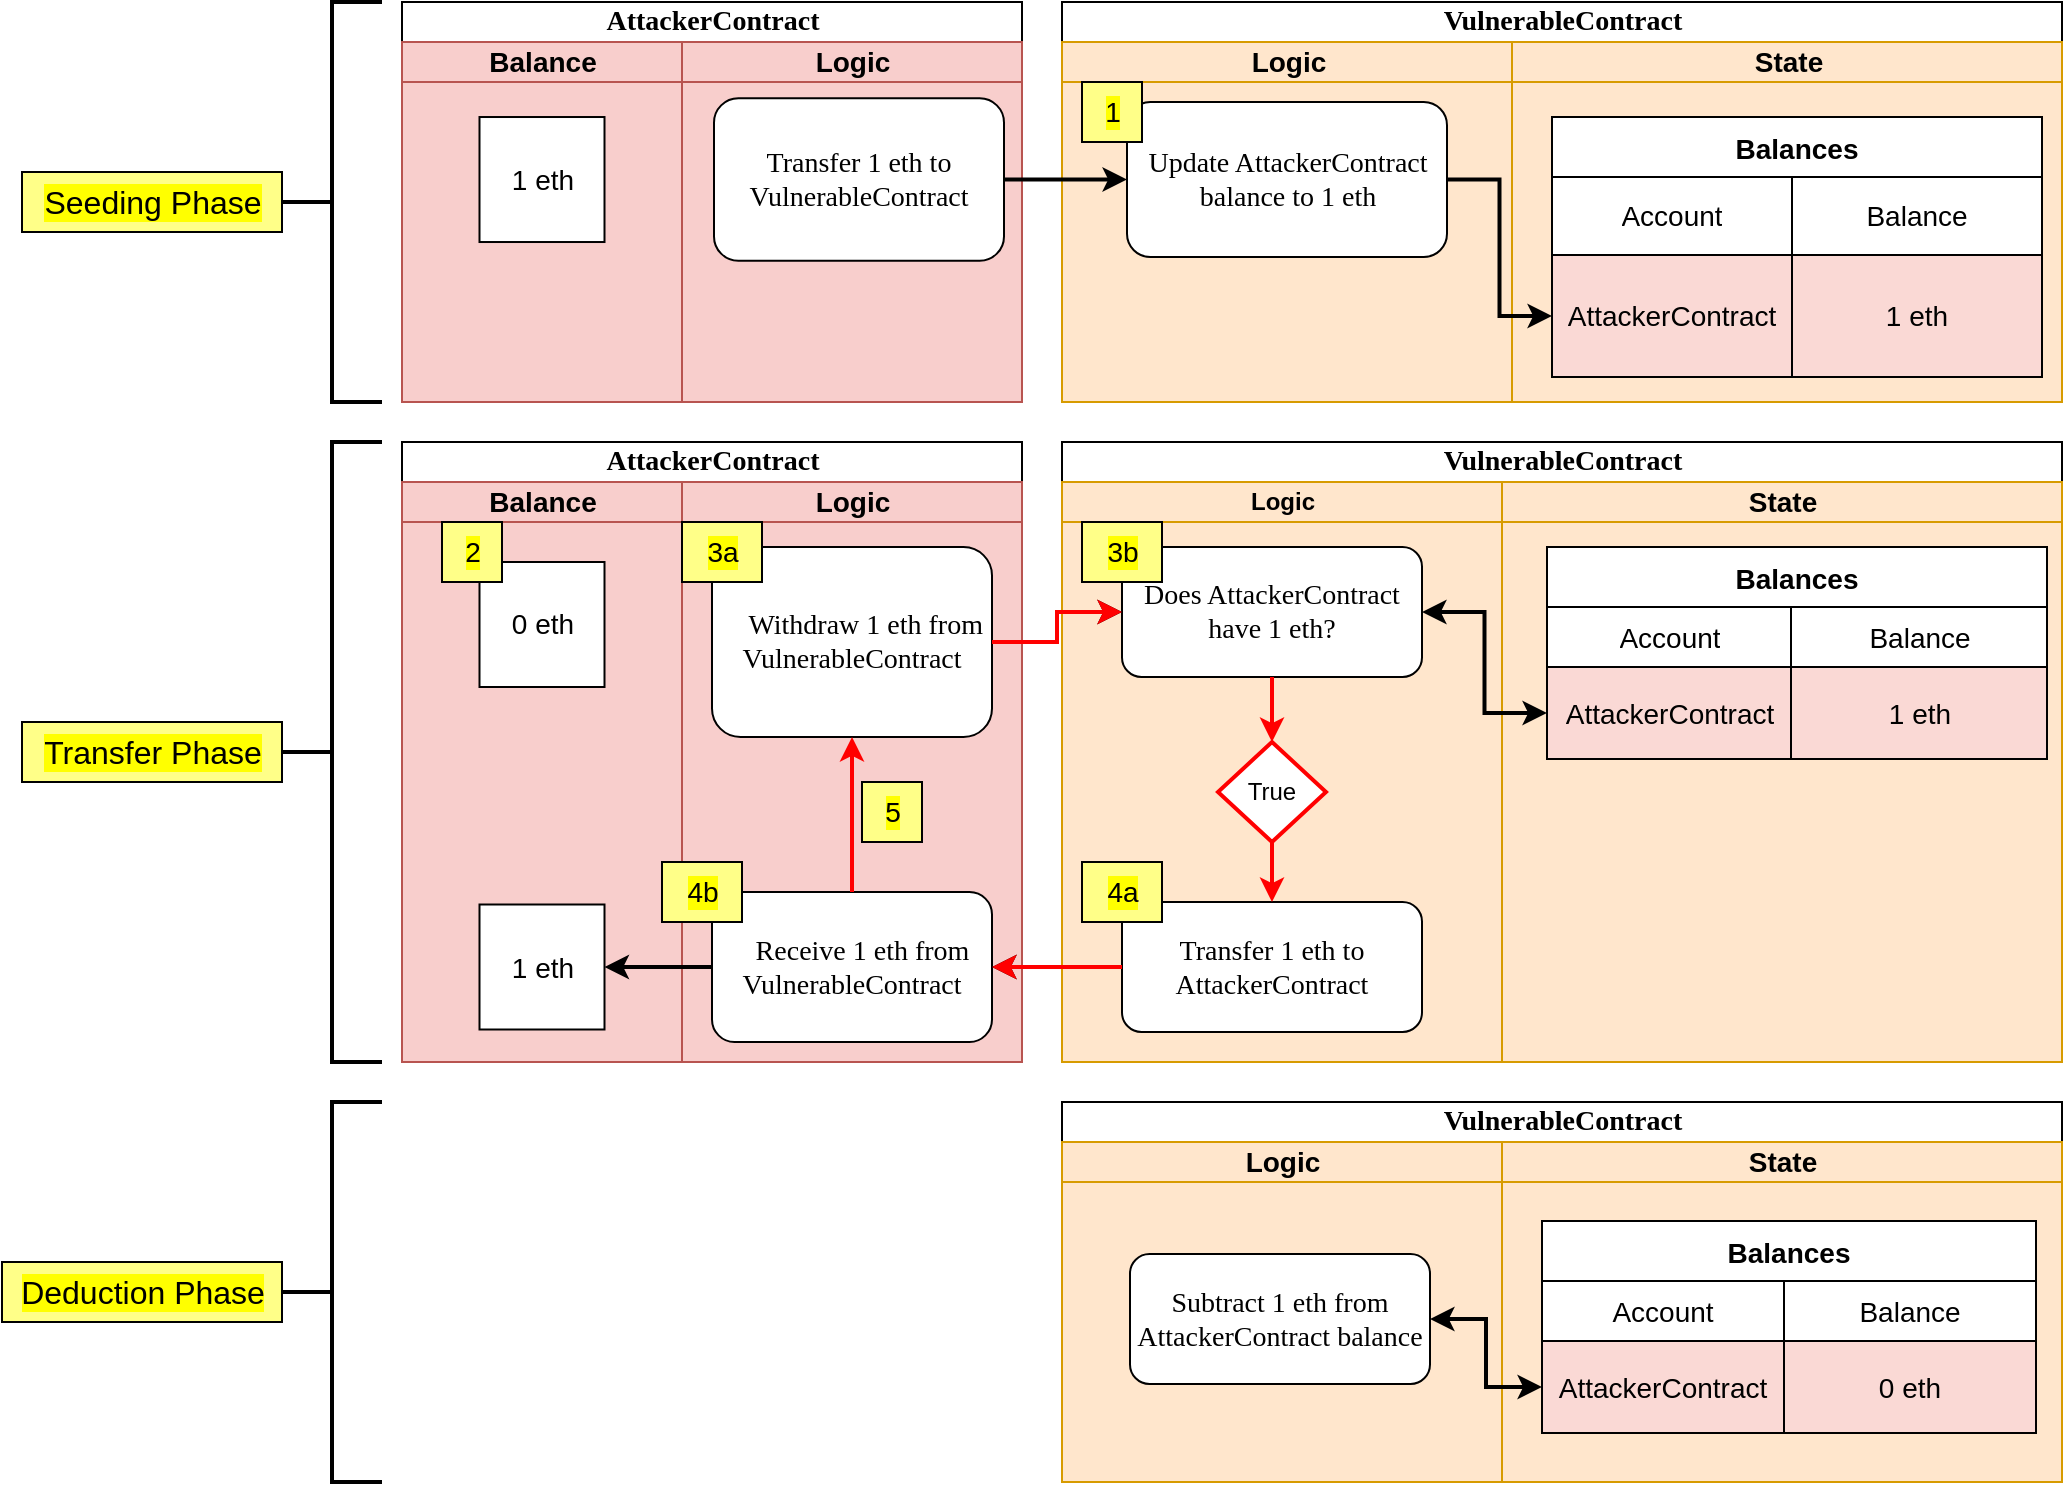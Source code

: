 <mxfile version="24.2.5" type="device">
  <diagram id="F1lny11qeg88ADVK70qy" name="Theory - 1">
    <mxGraphModel dx="1910" dy="732" grid="1" gridSize="10" guides="1" tooltips="1" connect="1" arrows="0" fold="1" page="1" pageScale="1" pageWidth="900" pageHeight="1600" math="0" shadow="0">
      <root>
        <mxCell id="0" />
        <object label="Base" id="1">
          <mxCell parent="0" />
        </object>
        <mxCell id="nzwxFwxQ3F7PPKd9Uy6t-1" value="&lt;font style=&quot;font-size: 14px;&quot;&gt;AttackerContract&lt;/font&gt;" style="swimlane;html=1;childLayout=stackLayout;startSize=20;rounded=0;shadow=0;labelBackgroundColor=none;strokeWidth=1;fontFamily=Verdana;fontSize=14;align=center;swimlaneFillColor=none;numbered=0;" parent="1" vertex="1">
          <mxGeometry x="-50" y="80" width="310" height="200" as="geometry">
            <mxRectangle x="20" y="20" width="60" height="20" as="alternateBounds" />
          </mxGeometry>
        </mxCell>
        <mxCell id="nzwxFwxQ3F7PPKd9Uy6t-16" style="edgeStyle=orthogonalEdgeStyle;rounded=1;html=1;labelBackgroundColor=none;startArrow=none;startFill=0;startSize=5;endArrow=classicThin;endFill=1;endSize=5;jettySize=auto;orthogonalLoop=1;strokeWidth=1;fontFamily=Verdana;fontSize=8" parent="nzwxFwxQ3F7PPKd9Uy6t-1" edge="1">
          <mxGeometry relative="1" as="geometry">
            <Array as="points">
              <mxPoint x="660" y="610" />
              <mxPoint x="660" y="550" />
              <mxPoint x="400" y="550" />
            </Array>
            <mxPoint x="690" y="610" as="sourcePoint" />
          </mxGeometry>
        </mxCell>
        <mxCell id="nzwxFwxQ3F7PPKd9Uy6t-17" style="edgeStyle=orthogonalEdgeStyle;rounded=1;html=1;labelBackgroundColor=none;startArrow=none;startFill=0;startSize=5;endArrow=classicThin;endFill=1;endSize=5;jettySize=auto;orthogonalLoop=1;strokeColor=#000000;strokeWidth=1;fontFamily=Verdana;fontSize=8;fontColor=#000000;" parent="nzwxFwxQ3F7PPKd9Uy6t-1" edge="1">
          <mxGeometry relative="1" as="geometry">
            <mxPoint x="690" y="610" as="sourcePoint" />
          </mxGeometry>
        </mxCell>
        <mxCell id="nzwxFwxQ3F7PPKd9Uy6t-19" style="edgeStyle=orthogonalEdgeStyle;rounded=1;html=1;labelBackgroundColor=none;startArrow=none;startFill=0;startSize=5;endArrow=classicThin;endFill=1;endSize=5;jettySize=auto;orthogonalLoop=1;strokeWidth=1;fontFamily=Verdana;fontSize=8" parent="nzwxFwxQ3F7PPKd9Uy6t-1" edge="1">
          <mxGeometry relative="1" as="geometry">
            <Array as="points">
              <mxPoint x="80" y="650" />
              <mxPoint x="490" y="650" />
              <mxPoint x="490" y="610" />
            </Array>
            <mxPoint x="530" y="610" as="targetPoint" />
          </mxGeometry>
        </mxCell>
        <mxCell id="nzwxFwxQ3F7PPKd9Uy6t-20" style="edgeStyle=orthogonalEdgeStyle;rounded=1;html=1;labelBackgroundColor=none;startArrow=none;startFill=0;startSize=5;endArrow=classicThin;endFill=1;endSize=5;jettySize=auto;orthogonalLoop=1;strokeWidth=1;fontFamily=Verdana;fontSize=8" parent="nzwxFwxQ3F7PPKd9Uy6t-1" edge="1">
          <mxGeometry relative="1" as="geometry">
            <mxPoint x="530" y="610" as="targetPoint" />
          </mxGeometry>
        </mxCell>
        <mxCell id="CfqDg3g44KLY0-B5oiju-57" value="Balance" style="swimlane;html=1;startSize=20;fillColor=#F8CECC;strokeColor=#b85450;fillStyle=solid;swimlaneFillColor=#F8CECC;numbered=0;fontSize=14;" parent="nzwxFwxQ3F7PPKd9Uy6t-1" vertex="1">
          <mxGeometry y="20" width="140" height="180" as="geometry" />
        </mxCell>
        <mxCell id="CfqDg3g44KLY0-B5oiju-59" value="1 eth" style="rounded=0;whiteSpace=wrap;html=1;labelBorderColor=none;strokeColor=default;strokeWidth=1;fontSize=14;aspect=fixed;" parent="CfqDg3g44KLY0-B5oiju-57" vertex="1">
          <mxGeometry x="38.75" y="37.51" width="62.5" height="62.5" as="geometry" />
        </mxCell>
        <mxCell id="nzwxFwxQ3F7PPKd9Uy6t-2" value="Logic" style="swimlane;html=1;startSize=20;fillColor=#F8CECC;strokeColor=#b85450;fillStyle=solid;swimlaneFillColor=#F8CECC;numbered=0;fontSize=14;" parent="nzwxFwxQ3F7PPKd9Uy6t-1" vertex="1">
          <mxGeometry x="140" y="20" width="170" height="180" as="geometry" />
        </mxCell>
        <mxCell id="KpImWnztJVB6oVCbE7Il-58" value="&lt;font style=&quot;font-size: 14px;&quot;&gt;Transfer 1 eth to VulnerableContract&lt;/font&gt;" style="rounded=1;whiteSpace=wrap;html=1;shadow=0;labelBackgroundColor=none;strokeWidth=1;fontFamily=Verdana;fontSize=14;align=center;numbered=0;" parent="nzwxFwxQ3F7PPKd9Uy6t-2" vertex="1">
          <mxGeometry x="16" y="28.13" width="145" height="81.25" as="geometry" />
        </mxCell>
        <mxCell id="KpImWnztJVB6oVCbE7Il-16" value="&lt;font style=&quot;font-size: 14px;&quot;&gt;VulnerableContract&lt;/font&gt;" style="swimlane;html=1;childLayout=stackLayout;startSize=20;rounded=0;shadow=0;labelBackgroundColor=none;strokeWidth=1;fontFamily=Verdana;fontSize=14;align=center;swimlaneFillColor=#FFE6CC;swimlaneLine=1;glass=0;spacing=2;" parent="1" vertex="1">
          <mxGeometry x="280" y="80" width="500" height="200" as="geometry">
            <mxRectangle x="20" y="20" width="60" height="20" as="alternateBounds" />
          </mxGeometry>
        </mxCell>
        <mxCell id="KpImWnztJVB6oVCbE7Il-23" style="edgeStyle=orthogonalEdgeStyle;rounded=1;html=1;labelBackgroundColor=none;startArrow=none;startFill=0;startSize=5;endArrow=classicThin;endFill=1;endSize=5;jettySize=auto;orthogonalLoop=1;strokeWidth=1;fontFamily=Verdana;fontSize=8" parent="KpImWnztJVB6oVCbE7Il-16" edge="1">
          <mxGeometry relative="1" as="geometry">
            <Array as="points">
              <mxPoint x="660" y="610" />
              <mxPoint x="660" y="550" />
              <mxPoint x="400" y="550" />
            </Array>
            <mxPoint x="690" y="610" as="sourcePoint" />
          </mxGeometry>
        </mxCell>
        <mxCell id="KpImWnztJVB6oVCbE7Il-24" style="edgeStyle=orthogonalEdgeStyle;rounded=1;html=1;labelBackgroundColor=none;startArrow=none;startFill=0;startSize=5;endArrow=classicThin;endFill=1;endSize=5;jettySize=auto;orthogonalLoop=1;strokeColor=#000000;strokeWidth=1;fontFamily=Verdana;fontSize=8;fontColor=#000000;" parent="KpImWnztJVB6oVCbE7Il-16" edge="1">
          <mxGeometry relative="1" as="geometry">
            <mxPoint x="690" y="610" as="sourcePoint" />
          </mxGeometry>
        </mxCell>
        <mxCell id="KpImWnztJVB6oVCbE7Il-25" style="edgeStyle=orthogonalEdgeStyle;rounded=1;html=1;labelBackgroundColor=none;startArrow=none;startFill=0;startSize=5;endArrow=classicThin;endFill=1;endSize=5;jettySize=auto;orthogonalLoop=1;strokeWidth=1;fontFamily=Verdana;fontSize=8" parent="KpImWnztJVB6oVCbE7Il-16" edge="1">
          <mxGeometry relative="1" as="geometry">
            <Array as="points">
              <mxPoint x="80" y="650" />
              <mxPoint x="490" y="650" />
              <mxPoint x="490" y="610" />
            </Array>
            <mxPoint x="530" y="610" as="targetPoint" />
          </mxGeometry>
        </mxCell>
        <mxCell id="KpImWnztJVB6oVCbE7Il-26" style="edgeStyle=orthogonalEdgeStyle;rounded=1;html=1;labelBackgroundColor=none;startArrow=none;startFill=0;startSize=5;endArrow=classicThin;endFill=1;endSize=5;jettySize=auto;orthogonalLoop=1;strokeWidth=1;fontFamily=Verdana;fontSize=8" parent="KpImWnztJVB6oVCbE7Il-16" edge="1">
          <mxGeometry relative="1" as="geometry">
            <mxPoint x="530" y="610" as="targetPoint" />
          </mxGeometry>
        </mxCell>
        <mxCell id="KpImWnztJVB6oVCbE7Il-27" value="Logic" style="swimlane;html=1;startSize=20;fillColor=#FFE6CC;strokeColor=#d79b00;fontSize=14;" parent="KpImWnztJVB6oVCbE7Il-16" vertex="1">
          <mxGeometry y="20" width="225" height="180" as="geometry" />
        </mxCell>
        <mxCell id="KpImWnztJVB6oVCbE7Il-28" value="&lt;font style=&quot;font-size: 14px;&quot;&gt;Update AttackerContract balance to 1 eth&lt;/font&gt;" style="rounded=1;whiteSpace=wrap;html=1;shadow=0;labelBackgroundColor=none;strokeWidth=1;fontFamily=Verdana;fontSize=14;align=center;numbered=0;" parent="KpImWnztJVB6oVCbE7Il-27" vertex="1">
          <mxGeometry x="32.5" y="30" width="160" height="77.5" as="geometry" />
        </mxCell>
        <mxCell id="CfqDg3g44KLY0-B5oiju-24" value="1" style="text;html=1;resizable=0;autosize=1;align=center;verticalAlign=middle;points=[];fillColor=#ffff88;strokeColor=default;rounded=0;labelBackgroundColor=#FFFF00;labelBorderColor=none;fontSize=14;spacing=2;labelPadding=0;perimeterSpacing=2;" parent="KpImWnztJVB6oVCbE7Il-27" vertex="1">
          <mxGeometry x="10" y="20" width="30" height="30" as="geometry" />
        </mxCell>
        <mxCell id="KpImWnztJVB6oVCbE7Il-57" value="State" style="swimlane;html=1;startSize=20;fillColor=#FFE6CC;strokeColor=#d79b00;fontSize=14;" parent="KpImWnztJVB6oVCbE7Il-16" vertex="1">
          <mxGeometry x="225" y="20" width="275" height="180" as="geometry" />
        </mxCell>
        <mxCell id="KpImWnztJVB6oVCbE7Il-29" value="Balances" style="shape=table;startSize=30;container=1;collapsible=0;childLayout=tableLayout;fontStyle=1;align=center;fillStyle=solid;fontSize=14;strokeWidth=1;numbered=0;labelBorderColor=none;" parent="KpImWnztJVB6oVCbE7Il-57" vertex="1">
          <mxGeometry x="20" y="37.5" width="245" height="130" as="geometry" />
        </mxCell>
        <mxCell id="KpImWnztJVB6oVCbE7Il-30" value="" style="shape=tableRow;horizontal=0;startSize=0;swimlaneHead=0;swimlaneBody=0;top=0;left=0;bottom=0;right=0;collapsible=0;dropTarget=0;fillColor=none;points=[[0,0.5],[1,0.5]];portConstraint=eastwest;fillStyle=solid;fontSize=14;" parent="KpImWnztJVB6oVCbE7Il-29" vertex="1">
          <mxGeometry y="30" width="245" height="39" as="geometry" />
        </mxCell>
        <mxCell id="KpImWnztJVB6oVCbE7Il-31" value="Account" style="shape=partialRectangle;html=1;whiteSpace=wrap;connectable=0;top=1;left=1;bottom=1;right=1;overflow=hidden;fillStyle=solid;fontSize=14;strokeWidth=1;perimeterSpacing=2;labelBorderColor=none;fillColor=default;gradientColor=none;strokeColor=default;autosize=1;enumerate=0;enumerateValue=3;container=0;" parent="KpImWnztJVB6oVCbE7Il-30" vertex="1">
          <mxGeometry width="120" height="39" as="geometry">
            <mxRectangle width="120" height="39" as="alternateBounds" />
          </mxGeometry>
        </mxCell>
        <mxCell id="KpImWnztJVB6oVCbE7Il-32" value="Balance" style="shape=partialRectangle;html=1;whiteSpace=wrap;connectable=0;top=1;left=1;bottom=1;right=1;overflow=hidden;fillStyle=solid;fontSize=14;strokeWidth=1;" parent="KpImWnztJVB6oVCbE7Il-30" vertex="1">
          <mxGeometry x="120" width="125" height="39" as="geometry">
            <mxRectangle width="125" height="39" as="alternateBounds" />
          </mxGeometry>
        </mxCell>
        <mxCell id="KpImWnztJVB6oVCbE7Il-34" value="" style="shape=tableRow;horizontal=0;startSize=0;swimlaneHead=0;swimlaneBody=0;top=0;left=0;bottom=0;right=0;collapsible=0;dropTarget=0;fillColor=none;points=[[0,0.5],[1,0.5]];portConstraint=eastwest;fillStyle=solid;fontSize=14;" parent="KpImWnztJVB6oVCbE7Il-29" vertex="1">
          <mxGeometry y="69" width="245" height="61" as="geometry" />
        </mxCell>
        <mxCell id="KpImWnztJVB6oVCbE7Il-35" value="AttackerContract" style="shape=partialRectangle;html=1;whiteSpace=wrap;connectable=0;top=1;left=1;bottom=1;right=1;overflow=hidden;fillStyle=solid;fontSize=14;strokeWidth=1;fillColor=#fad9d5;strokeColor=default;" parent="KpImWnztJVB6oVCbE7Il-34" vertex="1">
          <mxGeometry width="120" height="61" as="geometry">
            <mxRectangle width="120" height="61" as="alternateBounds" />
          </mxGeometry>
        </mxCell>
        <mxCell id="KpImWnztJVB6oVCbE7Il-36" value="1 eth" style="shape=partialRectangle;html=1;whiteSpace=wrap;connectable=0;top=1;left=1;bottom=1;right=1;overflow=hidden;fillStyle=solid;fontSize=14;strokeWidth=1;fillColor=#fad9d5;strokeColor=default;" parent="KpImWnztJVB6oVCbE7Il-34" vertex="1">
          <mxGeometry x="120" width="125" height="61" as="geometry">
            <mxRectangle width="125" height="61" as="alternateBounds" />
          </mxGeometry>
        </mxCell>
        <mxCell id="CJRN6A6oH6of_oJumCdY-156" value="" style="shape=waypoint;sketch=0;size=6;pointerEvents=1;points=[];fillColor=default;resizable=0;rotatable=0;perimeter=centerPerimeter;snapToPoint=1;fontSize=14;fontFamily=Verdana;rounded=1;shadow=0;labelBackgroundColor=none;strokeWidth=1;" parent="KpImWnztJVB6oVCbE7Il-34" vertex="1">
          <mxGeometry x="245" width="NaN" height="61" as="geometry">
            <mxRectangle width="NaN" height="61" as="alternateBounds" />
          </mxGeometry>
        </mxCell>
        <mxCell id="CJRN6A6oH6of_oJumCdY-68" value="&lt;font style=&quot;font-size: 14px;&quot;&gt;VulnerableContract&lt;/font&gt;" style="swimlane;html=1;childLayout=stackLayout;startSize=20;rounded=0;shadow=0;labelBackgroundColor=none;strokeWidth=1;fontFamily=Verdana;fontSize=14;align=center;swimlaneFillColor=#FFE6CC;strokeColor=default;" parent="1" vertex="1">
          <mxGeometry x="280" y="300" width="500" height="310" as="geometry">
            <mxRectangle x="20" y="20" width="60" height="20" as="alternateBounds" />
          </mxGeometry>
        </mxCell>
        <mxCell id="CJRN6A6oH6of_oJumCdY-69" style="edgeStyle=orthogonalEdgeStyle;rounded=1;html=1;labelBackgroundColor=none;startArrow=none;startFill=0;startSize=5;endArrow=classicThin;endFill=1;endSize=5;jettySize=auto;orthogonalLoop=1;strokeWidth=1;fontFamily=Verdana;fontSize=14;" parent="CJRN6A6oH6of_oJumCdY-68" target="CJRN6A6oH6of_oJumCdY-76" edge="1">
          <mxGeometry relative="1" as="geometry">
            <mxPoint x="120" y="115.0" as="sourcePoint" />
          </mxGeometry>
        </mxCell>
        <mxCell id="CJRN6A6oH6of_oJumCdY-70" value="1 ethLib" style="edgeLabel;html=1;align=center;verticalAlign=middle;resizable=0;points=[];fontSize=14;" parent="CJRN6A6oH6of_oJumCdY-69" vertex="1" connectable="0">
          <mxGeometry x="-0.367" y="1" relative="1" as="geometry">
            <mxPoint as="offset" />
          </mxGeometry>
        </mxCell>
        <mxCell id="CJRN6A6oH6of_oJumCdY-71" style="edgeStyle=orthogonalEdgeStyle;rounded=1;html=1;labelBackgroundColor=none;startArrow=none;startFill=0;startSize=5;endArrow=classicThin;endFill=1;endSize=5;jettySize=auto;orthogonalLoop=1;strokeWidth=1;fontFamily=Verdana;fontSize=8" parent="CJRN6A6oH6of_oJumCdY-68" edge="1">
          <mxGeometry relative="1" as="geometry">
            <Array as="points">
              <mxPoint x="660" y="610" />
              <mxPoint x="660" y="550" />
              <mxPoint x="400" y="550" />
            </Array>
            <mxPoint x="690" y="610" as="sourcePoint" />
          </mxGeometry>
        </mxCell>
        <mxCell id="CJRN6A6oH6of_oJumCdY-72" style="edgeStyle=orthogonalEdgeStyle;rounded=1;html=1;labelBackgroundColor=none;startArrow=none;startFill=0;startSize=5;endArrow=classicThin;endFill=1;endSize=5;jettySize=auto;orthogonalLoop=1;strokeColor=#000000;strokeWidth=1;fontFamily=Verdana;fontSize=8;fontColor=#000000;" parent="CJRN6A6oH6of_oJumCdY-68" edge="1">
          <mxGeometry relative="1" as="geometry">
            <mxPoint x="690" y="610" as="sourcePoint" />
          </mxGeometry>
        </mxCell>
        <mxCell id="CJRN6A6oH6of_oJumCdY-73" style="edgeStyle=orthogonalEdgeStyle;rounded=1;html=1;labelBackgroundColor=none;startArrow=none;startFill=0;startSize=5;endArrow=classicThin;endFill=1;endSize=5;jettySize=auto;orthogonalLoop=1;strokeWidth=1;fontFamily=Verdana;fontSize=8" parent="CJRN6A6oH6of_oJumCdY-68" edge="1">
          <mxGeometry relative="1" as="geometry">
            <Array as="points">
              <mxPoint x="80" y="650" />
              <mxPoint x="490" y="650" />
              <mxPoint x="490" y="610" />
            </Array>
            <mxPoint x="530" y="610" as="targetPoint" />
          </mxGeometry>
        </mxCell>
        <mxCell id="CJRN6A6oH6of_oJumCdY-74" style="edgeStyle=orthogonalEdgeStyle;rounded=1;html=1;labelBackgroundColor=none;startArrow=none;startFill=0;startSize=5;endArrow=classicThin;endFill=1;endSize=5;jettySize=auto;orthogonalLoop=1;strokeWidth=1;fontFamily=Verdana;fontSize=8" parent="CJRN6A6oH6of_oJumCdY-68" edge="1">
          <mxGeometry relative="1" as="geometry">
            <mxPoint x="530" y="610" as="targetPoint" />
          </mxGeometry>
        </mxCell>
        <mxCell id="CJRN6A6oH6of_oJumCdY-75" value="Logic" style="swimlane;html=1;startSize=20;fillColor=#FFE6CC;strokeColor=#d79b00;fontSize=12;" parent="CJRN6A6oH6of_oJumCdY-68" vertex="1">
          <mxGeometry y="20" width="220" height="290" as="geometry" />
        </mxCell>
        <mxCell id="CJRN6A6oH6of_oJumCdY-76" value="&lt;font style=&quot;font-size: 14px;&quot;&gt;Does AttackerContract have 1 eth?&lt;/font&gt;" style="rounded=1;whiteSpace=wrap;html=1;shadow=0;labelBackgroundColor=none;strokeWidth=1;fontFamily=Verdana;fontSize=14;align=center;numbered=0;" parent="CJRN6A6oH6of_oJumCdY-75" vertex="1">
          <mxGeometry x="30" y="32.5" width="150" height="65" as="geometry" />
        </mxCell>
        <mxCell id="CJRN6A6oH6of_oJumCdY-98" value="&lt;font style=&quot;font-size: 14px;&quot;&gt;Transfer 1 eth to AttackerContract&lt;/font&gt;" style="rounded=1;whiteSpace=wrap;html=1;shadow=0;labelBackgroundColor=none;strokeWidth=1;fontFamily=Verdana;fontSize=14;align=center;numbered=0;" parent="CJRN6A6oH6of_oJumCdY-75" vertex="1">
          <mxGeometry x="30" y="210" width="150" height="65" as="geometry" />
        </mxCell>
        <mxCell id="uNGihFnRNZCweG5Byzgp-124" value="" style="edgeStyle=orthogonalEdgeStyle;rounded=0;orthogonalLoop=1;jettySize=auto;html=1;strokeWidth=2;fontSize=14;exitX=0.5;exitY=1;exitDx=0;exitDy=0;entryX=0.5;entryY=0;entryDx=0;entryDy=0;strokeColor=#ff0000;" parent="CJRN6A6oH6of_oJumCdY-75" source="CfqDg3g44KLY0-B5oiju-52" target="CJRN6A6oH6of_oJumCdY-98" edge="1">
          <mxGeometry relative="1" as="geometry">
            <mxPoint x="115" y="140" as="sourcePoint" />
            <mxPoint x="115" y="200" as="targetPoint" />
          </mxGeometry>
        </mxCell>
        <mxCell id="CfqDg3g44KLY0-B5oiju-12" value="4a" style="text;html=1;resizable=0;autosize=1;align=center;verticalAlign=middle;points=[];fillColor=#ffff88;strokeColor=default;rounded=0;labelBackgroundColor=#FFFF00;labelBorderColor=none;fontSize=14;spacing=2;labelPadding=0;perimeterSpacing=2;" parent="CJRN6A6oH6of_oJumCdY-75" vertex="1">
          <mxGeometry x="10" y="190" width="40" height="30" as="geometry" />
        </mxCell>
        <mxCell id="CfqDg3g44KLY0-B5oiju-52" value="True" style="strokeWidth=2;html=1;shape=mxgraph.flowchart.decision;whiteSpace=wrap;strokeColor=#ff0000;" parent="CJRN6A6oH6of_oJumCdY-75" vertex="1">
          <mxGeometry x="78" y="130" width="54" height="50" as="geometry" />
        </mxCell>
        <mxCell id="CfqDg3g44KLY0-B5oiju-53" value="" style="edgeStyle=orthogonalEdgeStyle;rounded=0;orthogonalLoop=1;jettySize=auto;html=1;strokeWidth=2;fontSize=14;exitX=0.5;exitY=1;exitDx=0;exitDy=0;entryX=0.5;entryY=0;entryDx=0;entryDy=0;strokeColor=#ff0000;" parent="CJRN6A6oH6of_oJumCdY-75" source="CJRN6A6oH6of_oJumCdY-76" target="CfqDg3g44KLY0-B5oiju-52" edge="1">
          <mxGeometry relative="1" as="geometry">
            <mxPoint x="385" y="428" as="sourcePoint" />
            <mxPoint x="385" y="520" as="targetPoint" />
          </mxGeometry>
        </mxCell>
        <mxCell id="k5vkJicnoMGBYDwvxUp1-2" value="3b" style="text;html=1;resizable=0;autosize=1;align=center;verticalAlign=middle;points=[];fillColor=#ffff88;strokeColor=default;rounded=0;labelBackgroundColor=#FFFF00;labelBorderColor=none;fontSize=14;spacing=2;labelPadding=0;perimeterSpacing=2;" vertex="1" parent="CJRN6A6oH6of_oJumCdY-75">
          <mxGeometry x="10" y="20" width="40" height="30" as="geometry" />
        </mxCell>
        <mxCell id="CJRN6A6oH6of_oJumCdY-193" value="State" style="swimlane;html=1;startSize=20;fillColor=#FFE6CC;strokeColor=#d79b00;fontSize=14;" parent="CJRN6A6oH6of_oJumCdY-68" vertex="1">
          <mxGeometry x="220" y="20" width="280" height="290" as="geometry" />
        </mxCell>
        <mxCell id="ML-0f9Pnc7A3zYeYv5lM-28" value="Balances" style="shape=table;startSize=30;container=1;collapsible=0;childLayout=tableLayout;fontStyle=1;align=center;fillStyle=solid;fontSize=14;strokeWidth=1;numbered=0;labelBorderColor=none;" parent="CJRN6A6oH6of_oJumCdY-193" vertex="1">
          <mxGeometry x="22.5" y="32.5" width="250" height="106" as="geometry" />
        </mxCell>
        <mxCell id="ML-0f9Pnc7A3zYeYv5lM-29" value="" style="shape=tableRow;horizontal=0;startSize=0;swimlaneHead=0;swimlaneBody=0;top=0;left=0;bottom=0;right=0;collapsible=0;dropTarget=0;fillColor=none;points=[[0,0.5],[1,0.5]];portConstraint=eastwest;fillStyle=solid;fontSize=14;" parent="ML-0f9Pnc7A3zYeYv5lM-28" vertex="1">
          <mxGeometry y="30" width="250" height="30" as="geometry" />
        </mxCell>
        <mxCell id="ML-0f9Pnc7A3zYeYv5lM-30" value="Account" style="shape=partialRectangle;html=1;whiteSpace=wrap;connectable=0;top=1;left=1;bottom=1;right=1;overflow=hidden;fillStyle=solid;fontSize=14;strokeWidth=1;perimeterSpacing=2;labelBorderColor=none;fillColor=default;gradientColor=none;strokeColor=default;autosize=1;enumerate=0;enumerateValue=3;container=0;" parent="ML-0f9Pnc7A3zYeYv5lM-29" vertex="1">
          <mxGeometry width="122" height="30" as="geometry">
            <mxRectangle width="122" height="30" as="alternateBounds" />
          </mxGeometry>
        </mxCell>
        <mxCell id="ML-0f9Pnc7A3zYeYv5lM-31" value="Balance" style="shape=partialRectangle;html=1;whiteSpace=wrap;connectable=0;top=1;left=1;bottom=1;right=1;overflow=hidden;fillStyle=solid;fontSize=14;strokeWidth=1;" parent="ML-0f9Pnc7A3zYeYv5lM-29" vertex="1">
          <mxGeometry x="122" width="128" height="30" as="geometry">
            <mxRectangle width="128" height="30" as="alternateBounds" />
          </mxGeometry>
        </mxCell>
        <mxCell id="ML-0f9Pnc7A3zYeYv5lM-32" value="" style="shape=tableRow;horizontal=0;startSize=0;swimlaneHead=0;swimlaneBody=0;top=0;left=0;bottom=0;right=0;collapsible=0;dropTarget=0;fillColor=none;points=[[0,0.5],[1,0.5]];portConstraint=eastwest;fillStyle=solid;fontSize=14;" parent="ML-0f9Pnc7A3zYeYv5lM-28" vertex="1">
          <mxGeometry y="60" width="250" height="46" as="geometry" />
        </mxCell>
        <mxCell id="ML-0f9Pnc7A3zYeYv5lM-33" value="AttackerContract" style="shape=partialRectangle;html=1;whiteSpace=wrap;connectable=0;top=1;left=1;bottom=1;right=1;overflow=hidden;fillStyle=solid;fontSize=14;strokeWidth=1;fillColor=#fad9d5;strokeColor=default;" parent="ML-0f9Pnc7A3zYeYv5lM-32" vertex="1">
          <mxGeometry width="122" height="46" as="geometry">
            <mxRectangle width="122" height="46" as="alternateBounds" />
          </mxGeometry>
        </mxCell>
        <mxCell id="ML-0f9Pnc7A3zYeYv5lM-34" value="1 eth" style="shape=partialRectangle;html=1;whiteSpace=wrap;connectable=0;top=1;left=1;bottom=1;right=1;overflow=hidden;fillStyle=solid;fontSize=14;strokeWidth=1;fillColor=#fad9d5;strokeColor=default;" parent="ML-0f9Pnc7A3zYeYv5lM-32" vertex="1">
          <mxGeometry x="122" width="128" height="46" as="geometry">
            <mxRectangle width="128" height="46" as="alternateBounds" />
          </mxGeometry>
        </mxCell>
        <mxCell id="ML-0f9Pnc7A3zYeYv5lM-35" value="" style="shape=waypoint;sketch=0;size=6;pointerEvents=1;points=[];fillColor=default;resizable=0;rotatable=0;perimeter=centerPerimeter;snapToPoint=1;fontSize=14;fontFamily=Verdana;rounded=1;shadow=0;labelBackgroundColor=none;strokeWidth=1;" parent="ML-0f9Pnc7A3zYeYv5lM-32" vertex="1">
          <mxGeometry x="250" width="NaN" height="46" as="geometry">
            <mxRectangle width="NaN" height="46" as="alternateBounds" />
          </mxGeometry>
        </mxCell>
        <mxCell id="CJRN6A6oH6of_oJumCdY-162" style="edgeStyle=orthogonalEdgeStyle;rounded=0;orthogonalLoop=1;jettySize=auto;html=1;exitX=1;exitY=0.5;exitDx=0;exitDy=0;strokeWidth=2;fontSize=14;startArrow=classic;startFill=1;strokeColor=#000000;entryX=0;entryY=0.5;entryDx=0;entryDy=0;" parent="CJRN6A6oH6of_oJumCdY-68" source="CJRN6A6oH6of_oJumCdY-76" target="ML-0f9Pnc7A3zYeYv5lM-32" edge="1">
          <mxGeometry relative="1" as="geometry">
            <mxPoint x="230" y="122" as="targetPoint" />
          </mxGeometry>
        </mxCell>
        <mxCell id="CJRN6A6oH6of_oJumCdY-154" value="&lt;p style=&quot;line-height: 100%;&quot;&gt;&lt;br&gt;&lt;/p&gt;" style="strokeWidth=2;html=1;shape=mxgraph.flowchart.annotation_2;align=right;labelPosition=left;pointerEvents=1;labelBackgroundColor=#FFFF00;fontSize=14;verticalLabelPosition=middle;verticalAlign=middle;horizontal=1;spacing=0;labelPadding=0;snapToPoint=0;perimeter=rectanglePerimeter;container=0;" parent="1" vertex="1">
          <mxGeometry x="-110" y="80" width="50" height="200" as="geometry" />
        </mxCell>
        <mxCell id="ML-0f9Pnc7A3zYeYv5lM-11" value="&lt;p style=&quot;line-height: 0%;&quot;&gt;&lt;br&gt;&lt;/p&gt;" style="strokeWidth=2;html=1;shape=mxgraph.flowchart.annotation_2;align=right;labelPosition=left;pointerEvents=1;labelBackgroundColor=#FFFF00;fontSize=14;verticalLabelPosition=middle;verticalAlign=middle;horizontal=1;spacing=0;strokeColor=default;labelPadding=5;snapToPoint=0;perimeter=rectanglePerimeter;" parent="1" vertex="1">
          <mxGeometry x="-110" y="300" width="50" height="310" as="geometry" />
        </mxCell>
        <mxCell id="ML-0f9Pnc7A3zYeYv5lM-57" value="&lt;font style=&quot;font-size: 14px;&quot;&gt;VulnerableContract&lt;/font&gt;" style="swimlane;html=1;childLayout=stackLayout;startSize=20;rounded=0;shadow=0;labelBackgroundColor=none;strokeWidth=1;fontFamily=Verdana;fontSize=14;align=center;swimlaneFillColor=#FFE6CC;" parent="1" vertex="1">
          <mxGeometry x="280" y="630" width="500" height="190" as="geometry">
            <mxRectangle x="20" y="20" width="60" height="20" as="alternateBounds" />
          </mxGeometry>
        </mxCell>
        <mxCell id="ML-0f9Pnc7A3zYeYv5lM-58" style="edgeStyle=orthogonalEdgeStyle;rounded=1;html=1;labelBackgroundColor=none;startArrow=none;startFill=0;startSize=5;endArrow=classicThin;endFill=1;endSize=5;jettySize=auto;orthogonalLoop=1;strokeWidth=1;fontFamily=Verdana;fontSize=14;" parent="ML-0f9Pnc7A3zYeYv5lM-57" target="ML-0f9Pnc7A3zYeYv5lM-67" edge="1">
          <mxGeometry relative="1" as="geometry">
            <mxPoint x="120" y="115.0" as="sourcePoint" />
          </mxGeometry>
        </mxCell>
        <mxCell id="ML-0f9Pnc7A3zYeYv5lM-59" value="1 ethLib" style="edgeLabel;html=1;align=center;verticalAlign=middle;resizable=0;points=[];fontSize=14;" parent="ML-0f9Pnc7A3zYeYv5lM-58" vertex="1" connectable="0">
          <mxGeometry x="-0.367" y="1" relative="1" as="geometry">
            <mxPoint as="offset" />
          </mxGeometry>
        </mxCell>
        <mxCell id="ML-0f9Pnc7A3zYeYv5lM-60" style="edgeStyle=orthogonalEdgeStyle;rounded=1;html=1;labelBackgroundColor=none;startArrow=none;startFill=0;startSize=5;endArrow=classicThin;endFill=1;endSize=5;jettySize=auto;orthogonalLoop=1;strokeWidth=1;fontFamily=Verdana;fontSize=8" parent="ML-0f9Pnc7A3zYeYv5lM-57" edge="1">
          <mxGeometry relative="1" as="geometry">
            <Array as="points">
              <mxPoint x="660" y="610" />
              <mxPoint x="660" y="550" />
              <mxPoint x="400" y="550" />
            </Array>
            <mxPoint x="690" y="610" as="sourcePoint" />
          </mxGeometry>
        </mxCell>
        <mxCell id="ML-0f9Pnc7A3zYeYv5lM-61" style="edgeStyle=orthogonalEdgeStyle;rounded=1;html=1;labelBackgroundColor=none;startArrow=none;startFill=0;startSize=5;endArrow=classicThin;endFill=1;endSize=5;jettySize=auto;orthogonalLoop=1;strokeColor=#000000;strokeWidth=1;fontFamily=Verdana;fontSize=8;fontColor=#000000;" parent="ML-0f9Pnc7A3zYeYv5lM-57" edge="1">
          <mxGeometry relative="1" as="geometry">
            <mxPoint x="690" y="610" as="sourcePoint" />
          </mxGeometry>
        </mxCell>
        <mxCell id="ML-0f9Pnc7A3zYeYv5lM-62" style="edgeStyle=orthogonalEdgeStyle;rounded=1;html=1;labelBackgroundColor=none;startArrow=none;startFill=0;startSize=5;endArrow=classicThin;endFill=1;endSize=5;jettySize=auto;orthogonalLoop=1;strokeWidth=1;fontFamily=Verdana;fontSize=8" parent="ML-0f9Pnc7A3zYeYv5lM-57" edge="1">
          <mxGeometry relative="1" as="geometry">
            <Array as="points">
              <mxPoint x="80" y="650" />
              <mxPoint x="490" y="650" />
              <mxPoint x="490" y="610" />
            </Array>
            <mxPoint x="530" y="610" as="targetPoint" />
          </mxGeometry>
        </mxCell>
        <mxCell id="ML-0f9Pnc7A3zYeYv5lM-63" style="edgeStyle=orthogonalEdgeStyle;rounded=1;html=1;labelBackgroundColor=none;startArrow=none;startFill=0;startSize=5;endArrow=classicThin;endFill=1;endSize=5;jettySize=auto;orthogonalLoop=1;strokeWidth=1;fontFamily=Verdana;fontSize=8" parent="ML-0f9Pnc7A3zYeYv5lM-57" edge="1">
          <mxGeometry relative="1" as="geometry">
            <mxPoint x="530" y="610" as="targetPoint" />
          </mxGeometry>
        </mxCell>
        <mxCell id="ML-0f9Pnc7A3zYeYv5lM-64" value="Logic" style="swimlane;html=1;startSize=20;fillColor=#FFE6CC;strokeColor=#d79b00;fontSize=14;" parent="ML-0f9Pnc7A3zYeYv5lM-57" vertex="1">
          <mxGeometry y="20" width="220" height="170" as="geometry" />
        </mxCell>
        <mxCell id="ML-0f9Pnc7A3zYeYv5lM-67" value="&lt;font style=&quot;font-size: 14px;&quot;&gt;Subtract 1 eth from AttackerContract balance&lt;/font&gt;" style="rounded=1;whiteSpace=wrap;html=1;shadow=0;labelBackgroundColor=none;strokeWidth=1;fontFamily=Verdana;fontSize=14;align=center;numbered=0;" parent="ML-0f9Pnc7A3zYeYv5lM-64" vertex="1">
          <mxGeometry x="34" y="56" width="150" height="65" as="geometry" />
        </mxCell>
        <mxCell id="ML-0f9Pnc7A3zYeYv5lM-70" value="VulnerableContract Storage" style="swimlane;html=1;startSize=20;fillColor=#FFE6CC;strokeColor=#d79b00;fontSize=14;" parent="ML-0f9Pnc7A3zYeYv5lM-57" vertex="1">
          <mxGeometry x="220" y="20" width="280" height="170" as="geometry" />
        </mxCell>
        <mxCell id="ML-0f9Pnc7A3zYeYv5lM-71" value="Balances" style="shape=table;startSize=30;container=1;collapsible=0;childLayout=tableLayout;fontStyle=1;align=center;fillStyle=solid;fontSize=14;strokeWidth=1;numbered=0;labelBorderColor=none;" parent="ML-0f9Pnc7A3zYeYv5lM-70" vertex="1">
          <mxGeometry x="20" y="39.5" width="247" height="106" as="geometry" />
        </mxCell>
        <mxCell id="ML-0f9Pnc7A3zYeYv5lM-72" value="" style="shape=tableRow;horizontal=0;startSize=0;swimlaneHead=0;swimlaneBody=0;top=0;left=0;bottom=0;right=0;collapsible=0;dropTarget=0;fillColor=none;points=[[0,0.5],[1,0.5]];portConstraint=eastwest;fillStyle=solid;fontSize=14;" parent="ML-0f9Pnc7A3zYeYv5lM-71" vertex="1">
          <mxGeometry y="30" width="247" height="30" as="geometry" />
        </mxCell>
        <mxCell id="ML-0f9Pnc7A3zYeYv5lM-73" value="Account" style="shape=partialRectangle;html=1;whiteSpace=wrap;connectable=0;top=1;left=1;bottom=1;right=1;overflow=hidden;fillStyle=solid;fontSize=14;strokeWidth=1;perimeterSpacing=2;labelBorderColor=none;fillColor=default;gradientColor=none;strokeColor=default;autosize=1;enumerate=0;enumerateValue=3;container=0;" parent="ML-0f9Pnc7A3zYeYv5lM-72" vertex="1">
          <mxGeometry width="121" height="30" as="geometry">
            <mxRectangle width="121" height="30" as="alternateBounds" />
          </mxGeometry>
        </mxCell>
        <mxCell id="ML-0f9Pnc7A3zYeYv5lM-74" value="Balance" style="shape=partialRectangle;html=1;whiteSpace=wrap;connectable=0;top=1;left=1;bottom=1;right=1;overflow=hidden;fillStyle=solid;fontSize=14;strokeWidth=1;" parent="ML-0f9Pnc7A3zYeYv5lM-72" vertex="1">
          <mxGeometry x="121" width="126" height="30" as="geometry">
            <mxRectangle width="126" height="30" as="alternateBounds" />
          </mxGeometry>
        </mxCell>
        <mxCell id="ML-0f9Pnc7A3zYeYv5lM-75" value="" style="shape=tableRow;horizontal=0;startSize=0;swimlaneHead=0;swimlaneBody=0;top=0;left=0;bottom=0;right=0;collapsible=0;dropTarget=0;fillColor=none;points=[[0,0.5],[1,0.5]];portConstraint=eastwest;fillStyle=solid;fontSize=14;" parent="ML-0f9Pnc7A3zYeYv5lM-71" vertex="1">
          <mxGeometry y="60" width="247" height="46" as="geometry" />
        </mxCell>
        <mxCell id="ML-0f9Pnc7A3zYeYv5lM-76" value="AttackerContract" style="shape=partialRectangle;html=1;whiteSpace=wrap;connectable=0;top=1;left=1;bottom=1;right=1;overflow=hidden;fillStyle=solid;fontSize=14;strokeWidth=1;fillColor=#fad9d5;strokeColor=default;" parent="ML-0f9Pnc7A3zYeYv5lM-75" vertex="1">
          <mxGeometry width="121" height="46" as="geometry">
            <mxRectangle width="121" height="46" as="alternateBounds" />
          </mxGeometry>
        </mxCell>
        <mxCell id="ML-0f9Pnc7A3zYeYv5lM-77" value="0 eth" style="shape=partialRectangle;html=1;whiteSpace=wrap;connectable=0;top=1;left=1;bottom=1;right=1;overflow=hidden;fillStyle=solid;fontSize=14;strokeWidth=1;fillColor=#fad9d5;strokeColor=default;" parent="ML-0f9Pnc7A3zYeYv5lM-75" vertex="1">
          <mxGeometry x="121" width="126" height="46" as="geometry">
            <mxRectangle width="126" height="46" as="alternateBounds" />
          </mxGeometry>
        </mxCell>
        <mxCell id="ML-0f9Pnc7A3zYeYv5lM-78" value="" style="shape=waypoint;sketch=0;size=6;pointerEvents=1;points=[];fillColor=default;resizable=0;rotatable=0;perimeter=centerPerimeter;snapToPoint=1;fontSize=14;fontFamily=Verdana;rounded=1;shadow=0;labelBackgroundColor=none;strokeWidth=1;" parent="ML-0f9Pnc7A3zYeYv5lM-75" vertex="1">
          <mxGeometry x="247" width="NaN" height="46" as="geometry">
            <mxRectangle width="NaN" height="46" as="alternateBounds" />
          </mxGeometry>
        </mxCell>
        <mxCell id="ML-0f9Pnc7A3zYeYv5lM-79" value="State" style="swimlane;html=1;startSize=20;fillColor=#FFE6CC;strokeColor=#d79b00;fontSize=14;" parent="ML-0f9Pnc7A3zYeYv5lM-70" vertex="1">
          <mxGeometry width="280" height="170" as="geometry" />
        </mxCell>
        <mxCell id="ML-0f9Pnc7A3zYeYv5lM-69" style="edgeStyle=orthogonalEdgeStyle;rounded=0;orthogonalLoop=1;jettySize=auto;html=1;exitX=1;exitY=0.5;exitDx=0;exitDy=0;entryX=0;entryY=0.5;entryDx=0;entryDy=0;strokeWidth=2;fontSize=14;startArrow=classic;startFill=1;" parent="ML-0f9Pnc7A3zYeYv5lM-57" source="ML-0f9Pnc7A3zYeYv5lM-67" edge="1" target="ML-0f9Pnc7A3zYeYv5lM-75">
          <mxGeometry relative="1" as="geometry">
            <mxPoint x="240" y="108" as="targetPoint" />
          </mxGeometry>
        </mxCell>
        <mxCell id="ML-0f9Pnc7A3zYeYv5lM-82" value="&lt;p style=&quot;line-height: 0%;&quot;&gt;&lt;br&gt;&lt;/p&gt;" style="strokeWidth=2;html=1;shape=mxgraph.flowchart.annotation_2;align=right;labelPosition=left;pointerEvents=1;labelBackgroundColor=#FFFF00;fontSize=14;verticalLabelPosition=middle;verticalAlign=middle;horizontal=1;spacing=0;strokeColor=default;labelPadding=5;snapToPoint=0;perimeter=rectanglePerimeter;" parent="1" vertex="1">
          <mxGeometry x="-110" y="630" width="50" height="190" as="geometry" />
        </mxCell>
        <mxCell id="CfqDg3g44KLY0-B5oiju-15" value="&lt;font style=&quot;font-size: 16px;&quot;&gt;Seeding Phase&lt;/font&gt;" style="text;html=1;resizable=0;autosize=1;align=center;verticalAlign=middle;points=[];fillColor=#ffff88;strokeColor=default;rounded=0;labelBackgroundColor=#FFFF00;labelBorderColor=none;fontSize=14;spacing=0;labelPadding=0;perimeterSpacing=2;" parent="1" vertex="1">
          <mxGeometry x="-240" y="165" width="130" height="30" as="geometry" />
        </mxCell>
        <mxCell id="CfqDg3g44KLY0-B5oiju-16" value="&lt;font style=&quot;font-size: 16px;&quot;&gt;Transfer Phase&lt;/font&gt;" style="text;html=1;resizable=0;autosize=1;align=center;verticalAlign=middle;points=[];fillColor=#ffff88;strokeColor=default;rounded=0;labelBackgroundColor=#FFFF00;labelBorderColor=none;fontSize=14;spacing=0;labelPadding=0;perimeterSpacing=2;" parent="1" vertex="1">
          <mxGeometry x="-240" y="440" width="130" height="30" as="geometry" />
        </mxCell>
        <mxCell id="CfqDg3g44KLY0-B5oiju-17" value="Deduction Phase" style="text;html=1;resizable=0;autosize=1;align=center;verticalAlign=middle;points=[];fillColor=#ffff88;strokeColor=default;rounded=0;labelBackgroundColor=#FFFF00;labelBorderColor=none;fontSize=16;spacing=0;labelPadding=0;perimeterSpacing=2;" parent="1" vertex="1">
          <mxGeometry x="-250" y="710" width="140" height="30" as="geometry" />
        </mxCell>
        <mxCell id="CJRN6A6oH6of_oJumCdY-55" value="&lt;font style=&quot;font-size: 14px;&quot;&gt;AttackerContract&lt;/font&gt;" style="swimlane;html=1;childLayout=stackLayout;startSize=20;rounded=0;shadow=0;labelBackgroundColor=none;strokeWidth=1;fontFamily=Verdana;fontSize=14;align=center;swimlaneFillColor=none;numbered=0;" parent="1" vertex="1">
          <mxGeometry x="-50" y="300" width="310" height="310" as="geometry">
            <mxRectangle x="20" y="20" width="60" height="20" as="alternateBounds" />
          </mxGeometry>
        </mxCell>
        <mxCell id="CJRN6A6oH6of_oJumCdY-56" style="edgeStyle=orthogonalEdgeStyle;rounded=1;html=1;labelBackgroundColor=none;startArrow=none;startFill=0;startSize=5;endArrow=classicThin;endFill=1;endSize=5;jettySize=auto;orthogonalLoop=1;strokeWidth=1;fontFamily=Verdana;fontSize=14;" parent="CJRN6A6oH6of_oJumCdY-55" edge="1">
          <mxGeometry relative="1" as="geometry">
            <mxPoint x="150" y="132.5" as="sourcePoint" />
            <mxPoint x="190" y="117.6" as="targetPoint" />
          </mxGeometry>
        </mxCell>
        <mxCell id="CJRN6A6oH6of_oJumCdY-57" value="1 ethLib" style="edgeLabel;html=1;align=center;verticalAlign=middle;resizable=0;points=[];fontSize=14;" parent="CJRN6A6oH6of_oJumCdY-56" vertex="1" connectable="0">
          <mxGeometry x="-0.367" y="1" relative="1" as="geometry">
            <mxPoint as="offset" />
          </mxGeometry>
        </mxCell>
        <mxCell id="CJRN6A6oH6of_oJumCdY-58" value="Balance" style="swimlane;html=1;startSize=20;fillColor=#F8CECC;strokeColor=#b85450;fillStyle=solid;swimlaneFillColor=#F8CECC;numbered=0;fontSize=14;" parent="CJRN6A6oH6of_oJumCdY-55" vertex="1">
          <mxGeometry y="20" width="140" height="290" as="geometry" />
        </mxCell>
        <mxCell id="CfqDg3g44KLY0-B5oiju-1" value="0 eth" style="rounded=0;whiteSpace=wrap;html=1;labelBorderColor=none;strokeColor=default;strokeWidth=1;fontSize=14;aspect=fixed;" parent="CJRN6A6oH6of_oJumCdY-58" vertex="1">
          <mxGeometry x="38.75" y="40" width="62.5" height="62.5" as="geometry" />
        </mxCell>
        <mxCell id="CfqDg3g44KLY0-B5oiju-2" value="1 eth" style="rounded=0;whiteSpace=wrap;html=1;labelBorderColor=none;strokeColor=default;strokeWidth=1;fontSize=14;aspect=fixed;" parent="CJRN6A6oH6of_oJumCdY-58" vertex="1">
          <mxGeometry x="38.75" y="211.25" width="62.5" height="62.5" as="geometry" />
        </mxCell>
        <mxCell id="CfqDg3g44KLY0-B5oiju-14" value="2" style="text;html=1;resizable=0;autosize=1;align=center;verticalAlign=middle;points=[];fillColor=#ffff88;strokeColor=default;rounded=0;labelBackgroundColor=#FFFF00;labelBorderColor=none;fontSize=14;spacing=2;labelPadding=0;perimeterSpacing=2;" parent="CJRN6A6oH6of_oJumCdY-58" vertex="1">
          <mxGeometry x="20" y="20" width="30" height="30" as="geometry" />
        </mxCell>
        <mxCell id="CJRN6A6oH6of_oJumCdY-62" value="Logic" style="swimlane;html=1;startSize=20;fillColor=#F8CECC;strokeColor=#b85450;fillStyle=solid;swimlaneFillColor=#F8CECC;numbered=0;fontSize=14;" parent="CJRN6A6oH6of_oJumCdY-55" vertex="1">
          <mxGeometry x="140" y="20" width="170" height="290" as="geometry" />
        </mxCell>
        <mxCell id="CJRN6A6oH6of_oJumCdY-63" value="&lt;font style=&quot;font-size: 14px;&quot;&gt;&amp;nbsp; &amp;nbsp; Withdraw 1 eth from VulnerableContract&lt;/font&gt;" style="rounded=1;whiteSpace=wrap;html=1;shadow=0;labelBackgroundColor=none;strokeWidth=1;fontFamily=Verdana;fontSize=14;align=center;numbered=0;" parent="CJRN6A6oH6of_oJumCdY-62" vertex="1">
          <mxGeometry x="15" y="32.5" width="140" height="95" as="geometry" />
        </mxCell>
        <mxCell id="CJRN6A6oH6of_oJumCdY-110" value="&lt;font style=&quot;font-size: 14px;&quot;&gt;&amp;nbsp; &amp;nbsp;Receive 1 eth from VulnerableContract&lt;/font&gt;" style="rounded=1;whiteSpace=wrap;html=1;shadow=0;labelBackgroundColor=none;strokeWidth=1;fontFamily=Verdana;fontSize=14;align=center;numbered=0;" parent="CJRN6A6oH6of_oJumCdY-62" vertex="1">
          <mxGeometry x="15" y="205" width="140" height="75" as="geometry" />
        </mxCell>
        <mxCell id="CfqDg3g44KLY0-B5oiju-11" value="4b" style="text;html=1;resizable=0;autosize=1;align=center;verticalAlign=middle;points=[];fillColor=#ffff88;strokeColor=default;rounded=0;labelBackgroundColor=#FFFF00;labelBorderColor=none;fontSize=14;spacing=2;labelPadding=0;perimeterSpacing=2;" parent="CJRN6A6oH6of_oJumCdY-62" vertex="1">
          <mxGeometry x="-10" y="190" width="40" height="30" as="geometry" />
        </mxCell>
        <mxCell id="CfqDg3g44KLY0-B5oiju-60" value="5" style="text;html=1;resizable=0;autosize=1;align=center;verticalAlign=middle;points=[];fillColor=#ffff88;strokeColor=default;rounded=0;labelBackgroundColor=#FFFF00;labelBorderColor=none;fontSize=14;spacing=2;labelPadding=0;perimeterSpacing=2;" parent="CJRN6A6oH6of_oJumCdY-62" vertex="1">
          <mxGeometry x="90" y="150" width="30" height="30" as="geometry" />
        </mxCell>
        <mxCell id="CfqDg3g44KLY0-B5oiju-13" value="3a" style="text;html=1;resizable=0;autosize=1;align=center;verticalAlign=middle;points=[];fillColor=#ffff88;strokeColor=default;rounded=0;labelBackgroundColor=#FFFF00;labelBorderColor=none;fontSize=14;spacing=2;labelPadding=0;perimeterSpacing=2;" parent="CJRN6A6oH6of_oJumCdY-62" vertex="1">
          <mxGeometry y="20" width="40" height="30" as="geometry" />
        </mxCell>
        <mxCell id="k5vkJicnoMGBYDwvxUp1-3" value="" style="edgeStyle=orthogonalEdgeStyle;rounded=0;orthogonalLoop=1;jettySize=auto;html=1;fontSize=14;strokeWidth=2;exitX=0.5;exitY=0;exitDx=0;exitDy=0;entryX=0.5;entryY=1;entryDx=0;entryDy=0;strokeColor=#ff0000;shadow=0;sketch=0;" edge="1" parent="CJRN6A6oH6of_oJumCdY-62" source="CJRN6A6oH6of_oJumCdY-110" target="CJRN6A6oH6of_oJumCdY-63">
          <mxGeometry relative="1" as="geometry">
            <mxPoint x="230" y="253" as="sourcePoint" />
            <mxPoint x="165" y="253" as="targetPoint" />
          </mxGeometry>
        </mxCell>
        <mxCell id="CJRN6A6oH6of_oJumCdY-64" style="edgeStyle=orthogonalEdgeStyle;rounded=1;html=1;labelBackgroundColor=none;startArrow=none;startFill=0;startSize=5;endArrow=classicThin;endFill=1;endSize=5;jettySize=auto;orthogonalLoop=1;strokeWidth=1;fontFamily=Verdana;fontSize=8" parent="CJRN6A6oH6of_oJumCdY-55" edge="1">
          <mxGeometry relative="1" as="geometry">
            <Array as="points">
              <mxPoint x="660" y="610" />
              <mxPoint x="660" y="550" />
              <mxPoint x="400" y="550" />
            </Array>
            <mxPoint x="690" y="610" as="sourcePoint" />
          </mxGeometry>
        </mxCell>
        <mxCell id="CJRN6A6oH6of_oJumCdY-65" style="edgeStyle=orthogonalEdgeStyle;rounded=1;html=1;labelBackgroundColor=none;startArrow=none;startFill=0;startSize=5;endArrow=classicThin;endFill=1;endSize=5;jettySize=auto;orthogonalLoop=1;strokeColor=#000000;strokeWidth=1;fontFamily=Verdana;fontSize=8;fontColor=#000000;" parent="CJRN6A6oH6of_oJumCdY-55" edge="1">
          <mxGeometry relative="1" as="geometry">
            <mxPoint x="690" y="610" as="sourcePoint" />
          </mxGeometry>
        </mxCell>
        <mxCell id="CJRN6A6oH6of_oJumCdY-66" style="edgeStyle=orthogonalEdgeStyle;rounded=1;html=1;labelBackgroundColor=none;startArrow=none;startFill=0;startSize=5;endArrow=classicThin;endFill=1;endSize=5;jettySize=auto;orthogonalLoop=1;strokeWidth=1;fontFamily=Verdana;fontSize=8" parent="CJRN6A6oH6of_oJumCdY-55" edge="1">
          <mxGeometry relative="1" as="geometry">
            <Array as="points">
              <mxPoint x="80" y="650" />
              <mxPoint x="490" y="650" />
              <mxPoint x="490" y="610" />
            </Array>
            <mxPoint x="530" y="610" as="targetPoint" />
          </mxGeometry>
        </mxCell>
        <mxCell id="CJRN6A6oH6of_oJumCdY-67" style="edgeStyle=orthogonalEdgeStyle;rounded=1;html=1;labelBackgroundColor=none;startArrow=none;startFill=0;startSize=5;endArrow=classicThin;endFill=1;endSize=5;jettySize=auto;orthogonalLoop=1;strokeWidth=1;fontFamily=Verdana;fontSize=8" parent="CJRN6A6oH6of_oJumCdY-55" edge="1">
          <mxGeometry relative="1" as="geometry">
            <mxPoint x="530" y="610" as="targetPoint" />
          </mxGeometry>
        </mxCell>
        <mxCell id="uNGihFnRNZCweG5Byzgp-122" style="edgeStyle=orthogonalEdgeStyle;rounded=0;orthogonalLoop=1;jettySize=auto;html=1;entryX=1;entryY=0.5;entryDx=0;entryDy=0;strokeWidth=2;fontSize=14;strokeColor=#000000;exitX=0;exitY=0.5;exitDx=0;exitDy=0;" parent="CJRN6A6oH6of_oJumCdY-55" source="CJRN6A6oH6of_oJumCdY-110" target="CfqDg3g44KLY0-B5oiju-2" edge="1">
          <mxGeometry relative="1" as="geometry">
            <mxPoint x="112.5" y="241.5" as="targetPoint" />
            <mxPoint x="150" y="190" as="sourcePoint" />
          </mxGeometry>
        </mxCell>
        <mxCell id="CJRN6A6oH6of_oJumCdY-47" value="" style="edgeStyle=orthogonalEdgeStyle;rounded=0;orthogonalLoop=1;jettySize=auto;html=1;fontSize=14;strokeWidth=2;" parent="1" source="KpImWnztJVB6oVCbE7Il-58" target="KpImWnztJVB6oVCbE7Il-28" edge="1">
          <mxGeometry relative="1" as="geometry" />
        </mxCell>
        <mxCell id="ML-0f9Pnc7A3zYeYv5lM-23" value="" style="edgeStyle=orthogonalEdgeStyle;rounded=0;orthogonalLoop=1;jettySize=auto;html=1;fontSize=14;strokeWidth=2;exitX=1;exitY=0.5;exitDx=0;exitDy=0;entryX=0;entryY=0.5;entryDx=0;entryDy=0;" parent="1" source="KpImWnztJVB6oVCbE7Il-28" target="KpImWnztJVB6oVCbE7Il-34" edge="1">
          <mxGeometry relative="1" as="geometry">
            <mxPoint x="440" y="220" as="sourcePoint" />
            <mxPoint x="530" y="219.941" as="targetPoint" />
          </mxGeometry>
        </mxCell>
        <mxCell id="CJRN6A6oH6of_oJumCdY-111" value="" style="edgeStyle=orthogonalEdgeStyle;rounded=0;orthogonalLoop=1;jettySize=auto;html=1;strokeWidth=2;fontSize=14;" parent="1" source="CJRN6A6oH6of_oJumCdY-98" target="CJRN6A6oH6of_oJumCdY-110" edge="1">
          <mxGeometry relative="1" as="geometry" />
        </mxCell>
        <mxCell id="CJRN6A6oH6of_oJumCdY-87" value="" style="edgeStyle=orthogonalEdgeStyle;rounded=0;orthogonalLoop=1;jettySize=auto;html=1;fontSize=14;strokeWidth=2;" parent="1" source="CJRN6A6oH6of_oJumCdY-63" target="CJRN6A6oH6of_oJumCdY-76" edge="1">
          <mxGeometry relative="1" as="geometry" />
        </mxCell>
        <mxCell id="uNGihFnRNZCweG5Byzgp-110" value="" style="edgeStyle=orthogonalEdgeStyle;rounded=0;orthogonalLoop=1;jettySize=auto;html=1;fontSize=14;strokeWidth=2;exitX=1;exitY=0.5;exitDx=0;exitDy=0;entryX=0;entryY=0.5;entryDx=0;entryDy=0;strokeColor=#ff0000;" parent="1" source="CJRN6A6oH6of_oJumCdY-63" target="CJRN6A6oH6of_oJumCdY-76" edge="1">
          <mxGeometry relative="1" as="geometry">
            <mxPoint x="166" y="525" as="sourcePoint" />
            <mxPoint x="165" y="485.5" as="targetPoint" />
          </mxGeometry>
        </mxCell>
        <mxCell id="uNGihFnRNZCweG5Byzgp-113" value="" style="edgeStyle=orthogonalEdgeStyle;rounded=0;orthogonalLoop=1;jettySize=auto;html=1;fontSize=14;strokeWidth=2;exitX=0;exitY=0.5;exitDx=0;exitDy=0;entryX=1;entryY=0.5;entryDx=0;entryDy=0;strokeColor=#ff0000;shadow=0;sketch=0;" parent="1" source="CJRN6A6oH6of_oJumCdY-98" target="CJRN6A6oH6of_oJumCdY-110" edge="1">
          <mxGeometry relative="1" as="geometry">
            <mxPoint x="395" y="470" as="sourcePoint" />
            <mxPoint x="395" y="530" as="targetPoint" />
          </mxGeometry>
        </mxCell>
      </root>
    </mxGraphModel>
  </diagram>
</mxfile>
